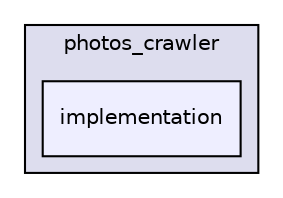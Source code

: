 digraph "src/photos_crawler/implementation" {
  compound=true
  node [ fontsize="10", fontname="Helvetica"];
  edge [ labelfontsize="10", labelfontname="Helvetica"];
  subgraph clusterdir_cd4256b70439b2dfe0a5064303101a2f {
    graph [ bgcolor="#ddddee", pencolor="black", label="photos_crawler" fontname="Helvetica", fontsize="10", URL="dir_cd4256b70439b2dfe0a5064303101a2f.html"]
  dir_f6398da6a868769a30a502ede10575ff [shape=box, label="implementation", style="filled", fillcolor="#eeeeff", pencolor="black", URL="dir_f6398da6a868769a30a502ede10575ff.html"];
  }
}
